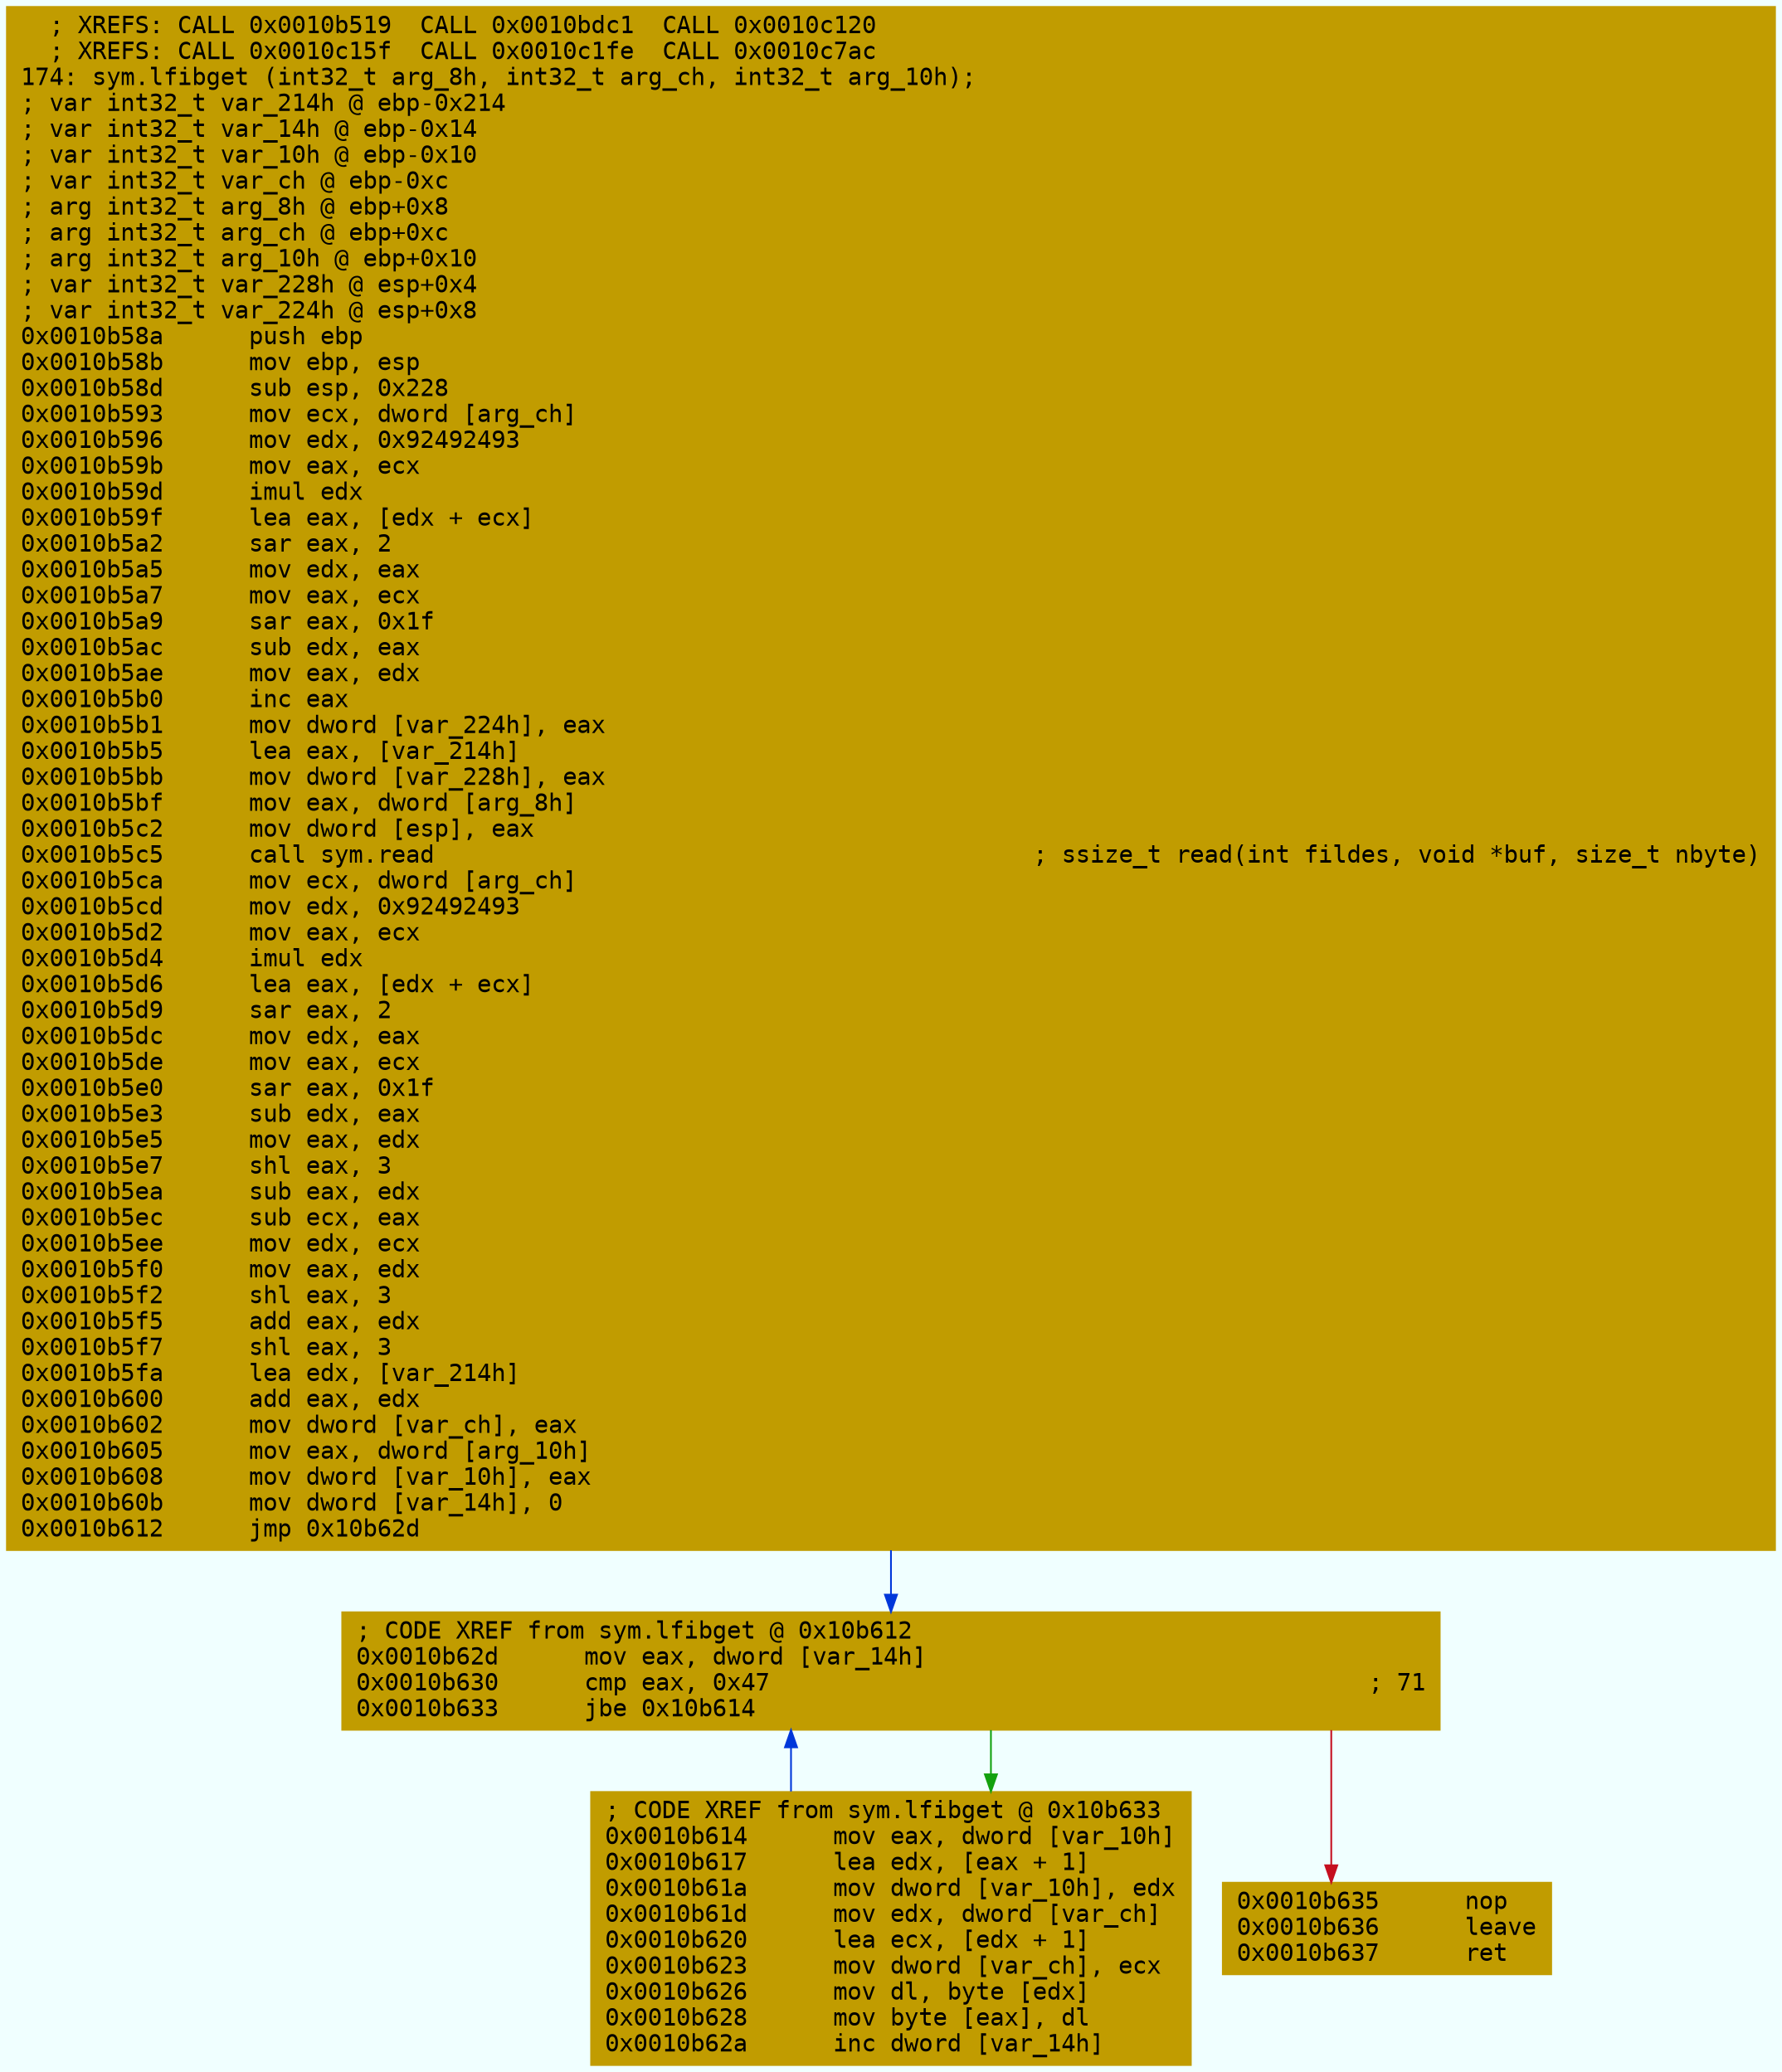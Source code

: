 digraph code {
	graph [bgcolor=azure fontsize=8 fontname="Courier" splines="ortho"];
	node [fillcolor=gray style=filled shape=box];
	edge [arrowhead="normal"];
	"0x0010b58a" [URL="sym.lfibget/0x0010b58a", fillcolor="#c19c00",color="#c19c00", fontname="Courier",label="  ; XREFS: CALL 0x0010b519  CALL 0x0010bdc1  CALL 0x0010c120  \l  ; XREFS: CALL 0x0010c15f  CALL 0x0010c1fe  CALL 0x0010c7ac  \l174: sym.lfibget (int32_t arg_8h, int32_t arg_ch, int32_t arg_10h);\l; var int32_t var_214h @ ebp-0x214\l; var int32_t var_14h @ ebp-0x14\l; var int32_t var_10h @ ebp-0x10\l; var int32_t var_ch @ ebp-0xc\l; arg int32_t arg_8h @ ebp+0x8\l; arg int32_t arg_ch @ ebp+0xc\l; arg int32_t arg_10h @ ebp+0x10\l; var int32_t var_228h @ esp+0x4\l; var int32_t var_224h @ esp+0x8\l0x0010b58a      push ebp\l0x0010b58b      mov ebp, esp\l0x0010b58d      sub esp, 0x228\l0x0010b593      mov ecx, dword [arg_ch]\l0x0010b596      mov edx, 0x92492493\l0x0010b59b      mov eax, ecx\l0x0010b59d      imul edx\l0x0010b59f      lea eax, [edx + ecx]\l0x0010b5a2      sar eax, 2\l0x0010b5a5      mov edx, eax\l0x0010b5a7      mov eax, ecx\l0x0010b5a9      sar eax, 0x1f\l0x0010b5ac      sub edx, eax\l0x0010b5ae      mov eax, edx\l0x0010b5b0      inc eax\l0x0010b5b1      mov dword [var_224h], eax\l0x0010b5b5      lea eax, [var_214h]\l0x0010b5bb      mov dword [var_228h], eax\l0x0010b5bf      mov eax, dword [arg_8h]\l0x0010b5c2      mov dword [esp], eax\l0x0010b5c5      call sym.read                                          ; ssize_t read(int fildes, void *buf, size_t nbyte)\l0x0010b5ca      mov ecx, dword [arg_ch]\l0x0010b5cd      mov edx, 0x92492493\l0x0010b5d2      mov eax, ecx\l0x0010b5d4      imul edx\l0x0010b5d6      lea eax, [edx + ecx]\l0x0010b5d9      sar eax, 2\l0x0010b5dc      mov edx, eax\l0x0010b5de      mov eax, ecx\l0x0010b5e0      sar eax, 0x1f\l0x0010b5e3      sub edx, eax\l0x0010b5e5      mov eax, edx\l0x0010b5e7      shl eax, 3\l0x0010b5ea      sub eax, edx\l0x0010b5ec      sub ecx, eax\l0x0010b5ee      mov edx, ecx\l0x0010b5f0      mov eax, edx\l0x0010b5f2      shl eax, 3\l0x0010b5f5      add eax, edx\l0x0010b5f7      shl eax, 3\l0x0010b5fa      lea edx, [var_214h]\l0x0010b600      add eax, edx\l0x0010b602      mov dword [var_ch], eax\l0x0010b605      mov eax, dword [arg_10h]\l0x0010b608      mov dword [var_10h], eax\l0x0010b60b      mov dword [var_14h], 0\l0x0010b612      jmp 0x10b62d\l"]
	"0x0010b614" [URL="sym.lfibget/0x0010b614", fillcolor="#c19c00",color="#c19c00", fontname="Courier",label="; CODE XREF from sym.lfibget @ 0x10b633\l0x0010b614      mov eax, dword [var_10h]\l0x0010b617      lea edx, [eax + 1]\l0x0010b61a      mov dword [var_10h], edx\l0x0010b61d      mov edx, dword [var_ch]\l0x0010b620      lea ecx, [edx + 1]\l0x0010b623      mov dword [var_ch], ecx\l0x0010b626      mov dl, byte [edx]\l0x0010b628      mov byte [eax], dl\l0x0010b62a      inc dword [var_14h]\l"]
	"0x0010b62d" [URL="sym.lfibget/0x0010b62d", fillcolor="#c19c00",color="#c19c00", fontname="Courier",label="; CODE XREF from sym.lfibget @ 0x10b612\l0x0010b62d      mov eax, dword [var_14h]\l0x0010b630      cmp eax, 0x47                                          ; 71\l0x0010b633      jbe 0x10b614\l"]
	"0x0010b635" [URL="sym.lfibget/0x0010b635", fillcolor="#c19c00",color="#c19c00", fontname="Courier",label="0x0010b635      nop\l0x0010b636      leave\l0x0010b637      ret\l"]
        "0x0010b58a" -> "0x0010b62d" [color="#0037da"];
        "0x0010b614" -> "0x0010b62d" [color="#0037da"];
        "0x0010b62d" -> "0x0010b614" [color="#13a10e"];
        "0x0010b62d" -> "0x0010b635" [color="#c50f1f"];
}
